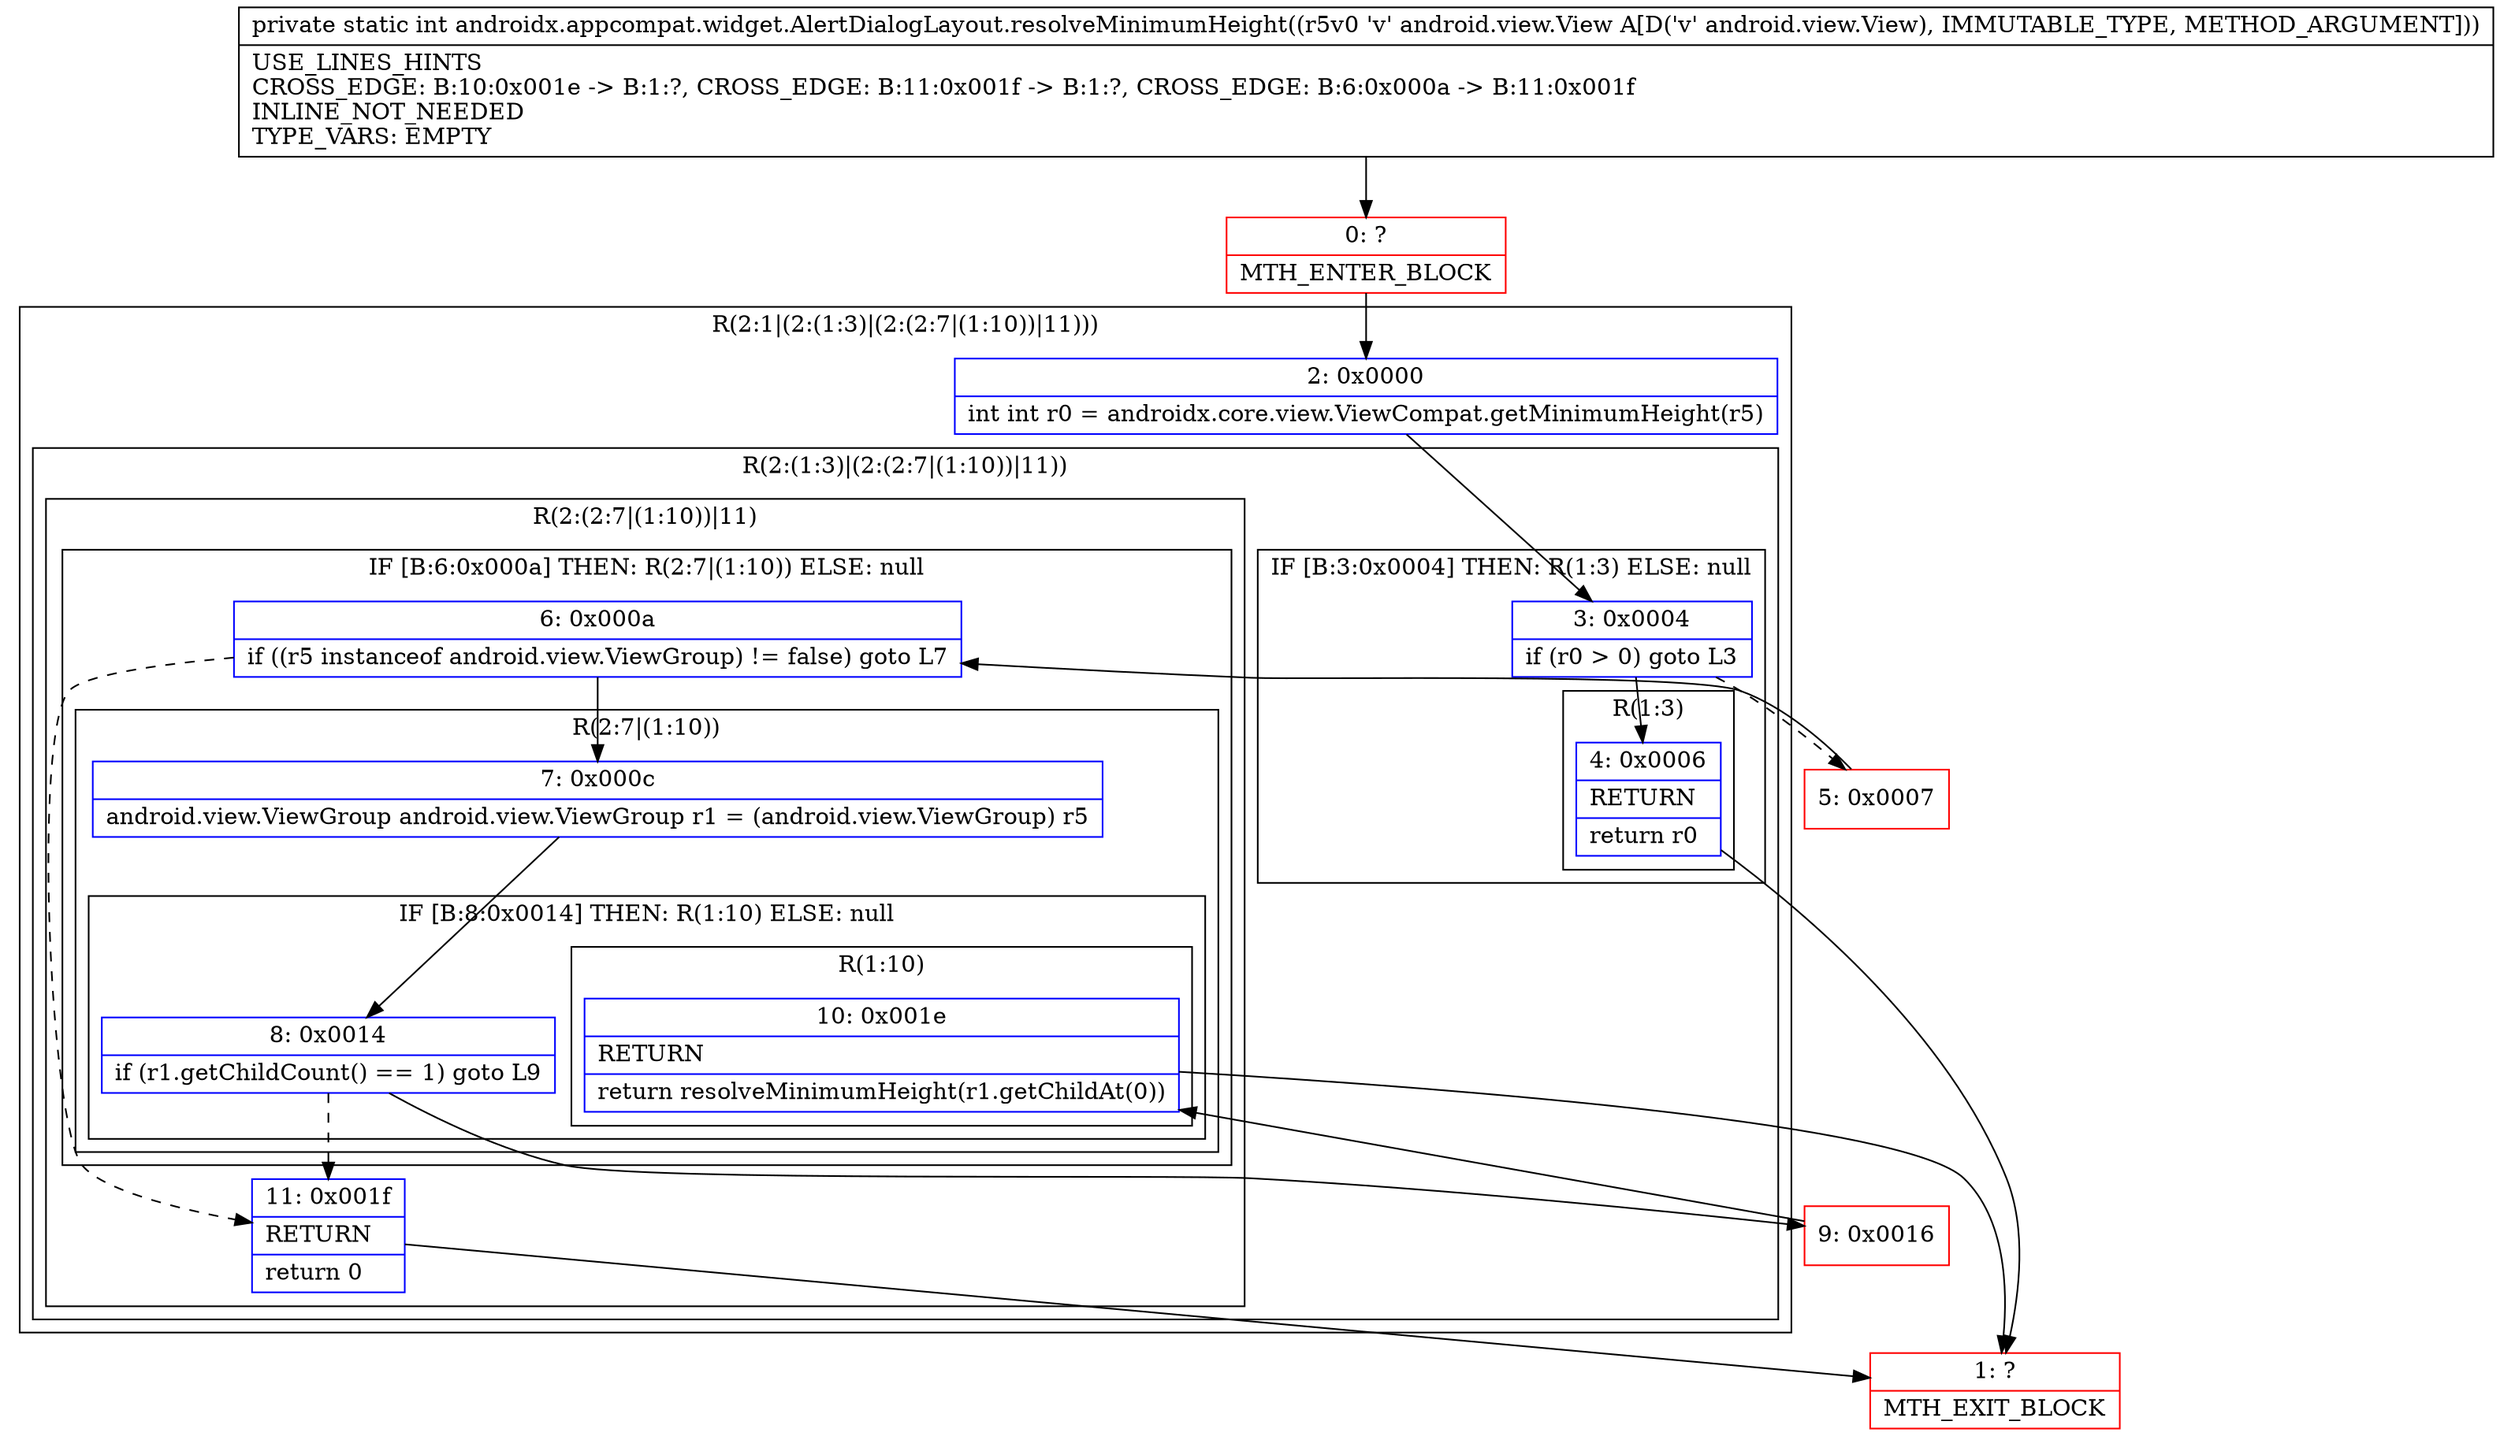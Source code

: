 digraph "CFG forandroidx.appcompat.widget.AlertDialogLayout.resolveMinimumHeight(Landroid\/view\/View;)I" {
subgraph cluster_Region_607603954 {
label = "R(2:1|(2:(1:3)|(2:(2:7|(1:10))|11)))";
node [shape=record,color=blue];
Node_2 [shape=record,label="{2\:\ 0x0000|int int r0 = androidx.core.view.ViewCompat.getMinimumHeight(r5)\l}"];
subgraph cluster_Region_1756884774 {
label = "R(2:(1:3)|(2:(2:7|(1:10))|11))";
node [shape=record,color=blue];
subgraph cluster_IfRegion_1701457548 {
label = "IF [B:3:0x0004] THEN: R(1:3) ELSE: null";
node [shape=record,color=blue];
Node_3 [shape=record,label="{3\:\ 0x0004|if (r0 \> 0) goto L3\l}"];
subgraph cluster_Region_68110054 {
label = "R(1:3)";
node [shape=record,color=blue];
Node_4 [shape=record,label="{4\:\ 0x0006|RETURN\l|return r0\l}"];
}
}
subgraph cluster_Region_782667077 {
label = "R(2:(2:7|(1:10))|11)";
node [shape=record,color=blue];
subgraph cluster_IfRegion_181251448 {
label = "IF [B:6:0x000a] THEN: R(2:7|(1:10)) ELSE: null";
node [shape=record,color=blue];
Node_6 [shape=record,label="{6\:\ 0x000a|if ((r5 instanceof android.view.ViewGroup) != false) goto L7\l}"];
subgraph cluster_Region_995495104 {
label = "R(2:7|(1:10))";
node [shape=record,color=blue];
Node_7 [shape=record,label="{7\:\ 0x000c|android.view.ViewGroup android.view.ViewGroup r1 = (android.view.ViewGroup) r5\l}"];
subgraph cluster_IfRegion_630757252 {
label = "IF [B:8:0x0014] THEN: R(1:10) ELSE: null";
node [shape=record,color=blue];
Node_8 [shape=record,label="{8\:\ 0x0014|if (r1.getChildCount() == 1) goto L9\l}"];
subgraph cluster_Region_296928245 {
label = "R(1:10)";
node [shape=record,color=blue];
Node_10 [shape=record,label="{10\:\ 0x001e|RETURN\l|return resolveMinimumHeight(r1.getChildAt(0))\l}"];
}
}
}
}
Node_11 [shape=record,label="{11\:\ 0x001f|RETURN\l|return 0\l}"];
}
}
}
Node_0 [shape=record,color=red,label="{0\:\ ?|MTH_ENTER_BLOCK\l}"];
Node_1 [shape=record,color=red,label="{1\:\ ?|MTH_EXIT_BLOCK\l}"];
Node_5 [shape=record,color=red,label="{5\:\ 0x0007}"];
Node_9 [shape=record,color=red,label="{9\:\ 0x0016}"];
MethodNode[shape=record,label="{private static int androidx.appcompat.widget.AlertDialogLayout.resolveMinimumHeight((r5v0 'v' android.view.View A[D('v' android.view.View), IMMUTABLE_TYPE, METHOD_ARGUMENT]))  | USE_LINES_HINTS\lCROSS_EDGE: B:10:0x001e \-\> B:1:?, CROSS_EDGE: B:11:0x001f \-\> B:1:?, CROSS_EDGE: B:6:0x000a \-\> B:11:0x001f\lINLINE_NOT_NEEDED\lTYPE_VARS: EMPTY\l}"];
MethodNode -> Node_0;Node_2 -> Node_3;
Node_3 -> Node_4;
Node_3 -> Node_5[style=dashed];
Node_4 -> Node_1;
Node_6 -> Node_7;
Node_6 -> Node_11[style=dashed];
Node_7 -> Node_8;
Node_8 -> Node_9;
Node_8 -> Node_11[style=dashed];
Node_10 -> Node_1;
Node_11 -> Node_1;
Node_0 -> Node_2;
Node_5 -> Node_6;
Node_9 -> Node_10;
}

